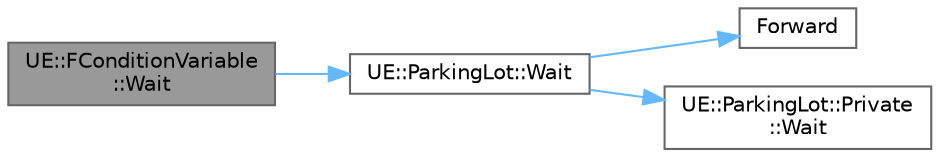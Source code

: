 digraph "UE::FConditionVariable::Wait"
{
 // INTERACTIVE_SVG=YES
 // LATEX_PDF_SIZE
  bgcolor="transparent";
  edge [fontname=Helvetica,fontsize=10,labelfontname=Helvetica,labelfontsize=10];
  node [fontname=Helvetica,fontsize=10,shape=box,height=0.2,width=0.4];
  rankdir="LR";
  Node1 [id="Node000001",label="UE::FConditionVariable\l::Wait",height=0.2,width=0.4,color="gray40", fillcolor="grey60", style="filled", fontcolor="black",tooltip=" "];
  Node1 -> Node2 [id="edge1_Node000001_Node000002",color="steelblue1",style="solid",tooltip=" "];
  Node2 [id="Node000002",label="UE::ParkingLot::Wait",height=0.2,width=0.4,color="grey40", fillcolor="white", style="filled",URL="$d2/d67/namespaceUE_1_1ParkingLot.html#af3acef6cc3bfde6707791d1f3b9ed075",tooltip="Queue the calling thread to wait if CanWait returns true."];
  Node2 -> Node3 [id="edge2_Node000002_Node000003",color="steelblue1",style="solid",tooltip=" "];
  Node3 [id="Node000003",label="Forward",height=0.2,width=0.4,color="grey40", fillcolor="white", style="filled",URL="$d4/d24/UnrealTemplate_8h.html#a68f280c1d561a8899a1e9e3ea8405d00",tooltip="Forward will cast a reference to an rvalue reference."];
  Node2 -> Node4 [id="edge3_Node000002_Node000004",color="steelblue1",style="solid",tooltip=" "];
  Node4 [id="Node000004",label="UE::ParkingLot::Private\l::Wait",height=0.2,width=0.4,color="grey40", fillcolor="white", style="filled",URL="$dd/d87/namespaceUE_1_1ParkingLot_1_1Private.html#a6ecaf6fd2f8a4a30211f685e2cb5d8c8",tooltip=" "];
}
